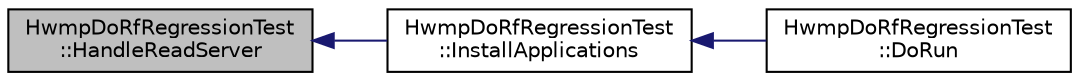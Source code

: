 digraph "HwmpDoRfRegressionTest::HandleReadServer"
{
  edge [fontname="Helvetica",fontsize="10",labelfontname="Helvetica",labelfontsize="10"];
  node [fontname="Helvetica",fontsize="10",shape=record];
  rankdir="LR";
  Node1 [label="HwmpDoRfRegressionTest\l::HandleReadServer",height=0.2,width=0.4,color="black", fillcolor="grey75", style="filled", fontcolor="black"];
  Node1 -> Node2 [dir="back",color="midnightblue",fontsize="10",style="solid"];
  Node2 [label="HwmpDoRfRegressionTest\l::InstallApplications",height=0.2,width=0.4,color="black", fillcolor="white", style="filled",URL="$d2/dbe/classHwmpDoRfRegressionTest.html#abf793b52b9897879d95442b67ba1b7ec",tooltip="Install application function. "];
  Node2 -> Node3 [dir="back",color="midnightblue",fontsize="10",style="solid"];
  Node3 [label="HwmpDoRfRegressionTest\l::DoRun",height=0.2,width=0.4,color="black", fillcolor="white", style="filled",URL="$d2/dbe/classHwmpDoRfRegressionTest.html#a31af438e94ab7ed25d9837a3f47f77b0",tooltip="Implementation to actually run this TestCase. "];
}
